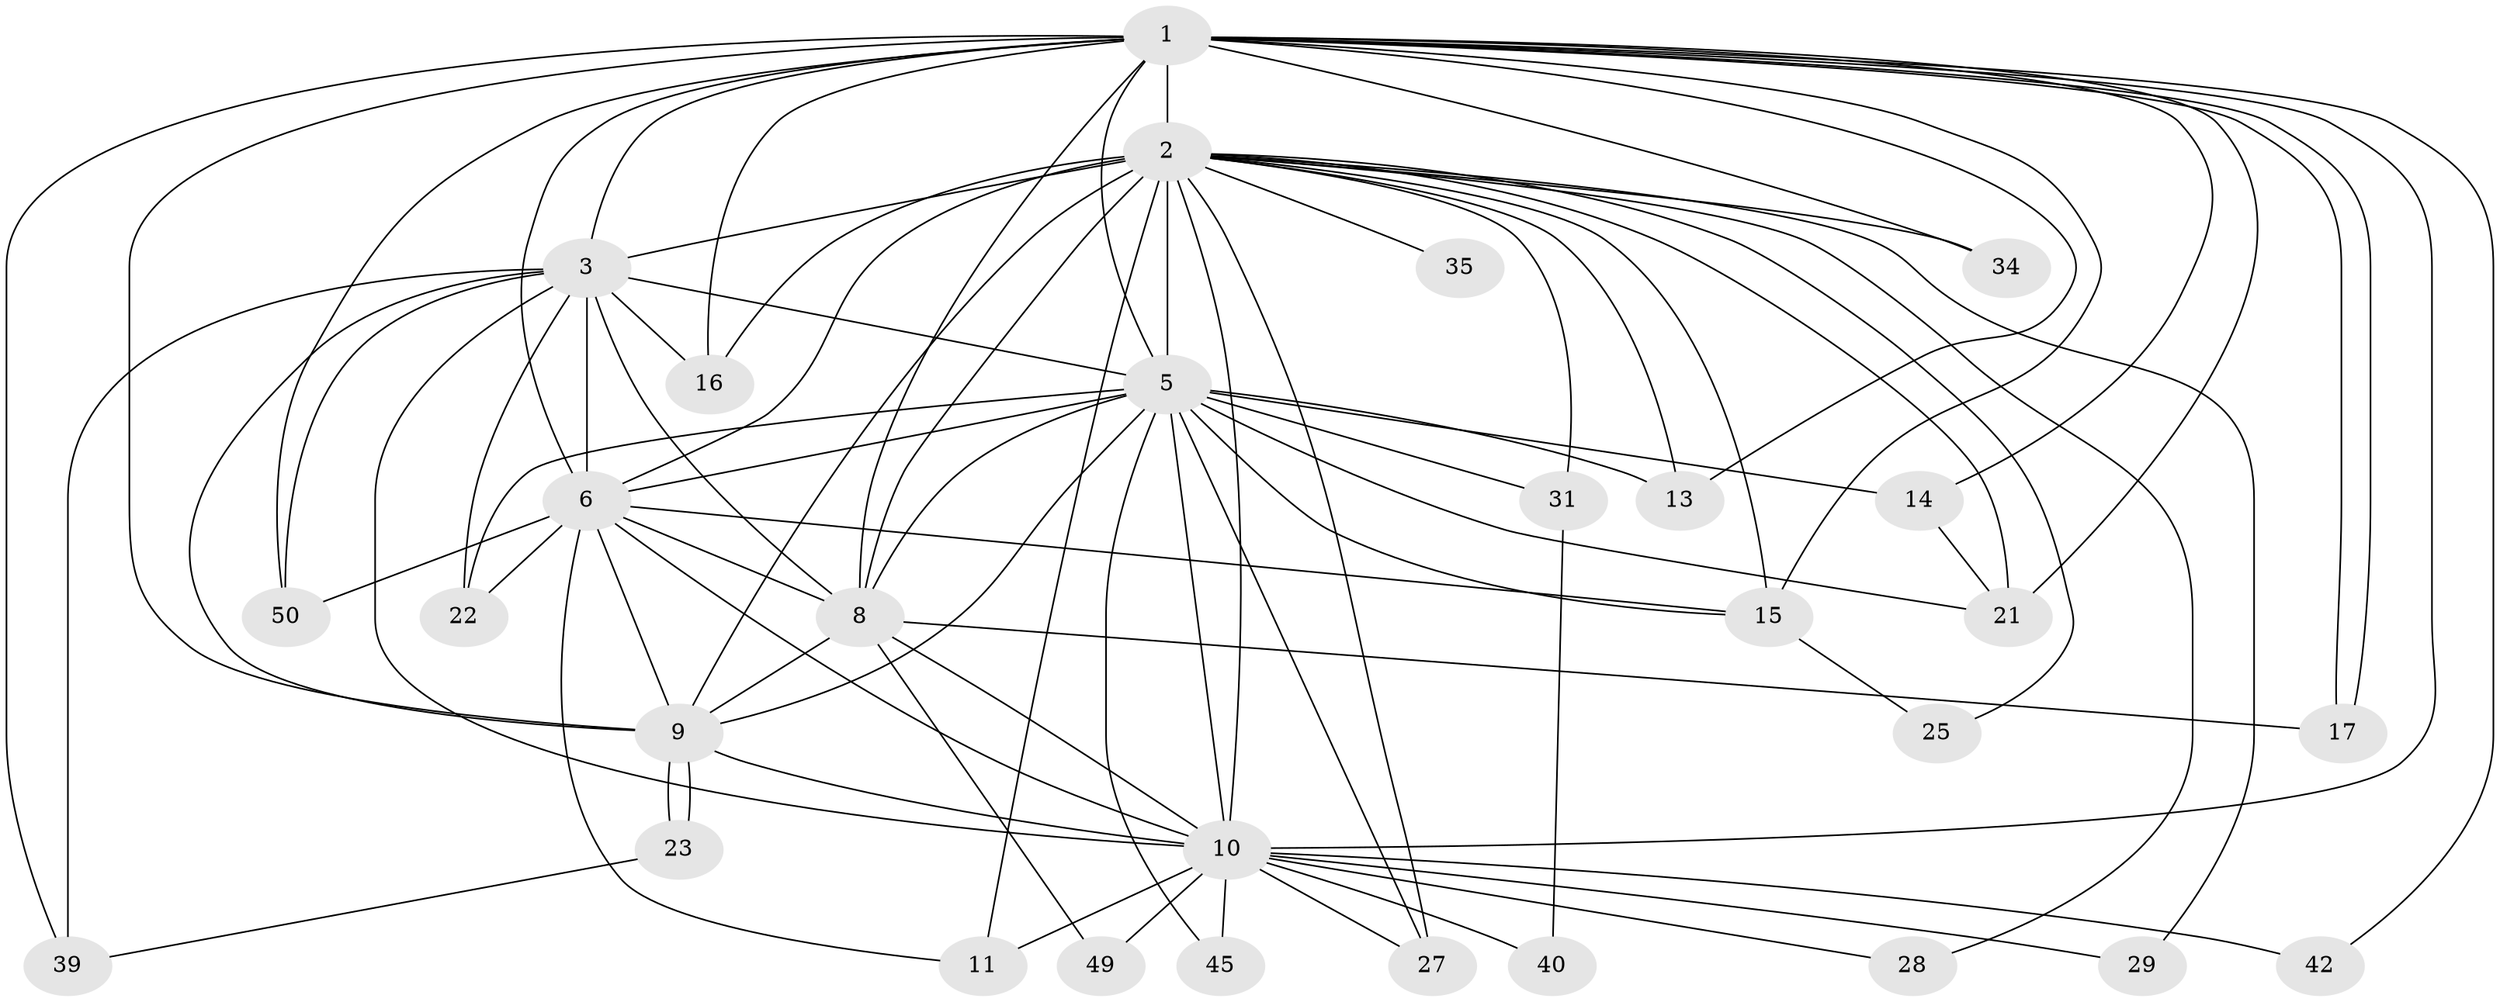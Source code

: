 // original degree distribution, {21: 0.03278688524590164, 22: 0.01639344262295082, 14: 0.01639344262295082, 11: 0.01639344262295082, 19: 0.01639344262295082, 13: 0.03278688524590164, 17: 0.01639344262295082, 15: 0.01639344262295082, 3: 0.18032786885245902, 2: 0.5573770491803278, 5: 0.04918032786885246, 4: 0.04918032786885246}
// Generated by graph-tools (version 1.1) at 2025/13/03/09/25 04:13:59]
// undirected, 30 vertices, 83 edges
graph export_dot {
graph [start="1"]
  node [color=gray90,style=filled];
  1;
  2 [super="+4"];
  3 [super="+32+30+12+60+24"];
  5 [super="+20"];
  6;
  8;
  9 [super="+53+36+44"];
  10 [super="+19+41"];
  11 [super="+48"];
  13 [super="+59+43+18"];
  14;
  15 [super="+47+26"];
  16;
  17 [super="+57"];
  21 [super="+38+37"];
  22;
  23;
  25;
  27 [super="+46"];
  28;
  29;
  31 [super="+55"];
  34;
  35;
  39;
  40;
  42;
  45;
  49;
  50 [super="+61"];
  1 -- 2 [weight=3];
  1 -- 3;
  1 -- 5;
  1 -- 6;
  1 -- 8;
  1 -- 9;
  1 -- 10 [weight=2];
  1 -- 13;
  1 -- 14;
  1 -- 15;
  1 -- 16;
  1 -- 17;
  1 -- 17;
  1 -- 34;
  1 -- 39;
  1 -- 42;
  1 -- 50;
  1 -- 21;
  2 -- 3 [weight=7];
  2 -- 5 [weight=3];
  2 -- 6 [weight=3];
  2 -- 8 [weight=3];
  2 -- 9 [weight=3];
  2 -- 10 [weight=3];
  2 -- 13 [weight=3];
  2 -- 16;
  2 -- 21 [weight=2];
  2 -- 28;
  2 -- 29;
  2 -- 34;
  2 -- 35 [weight=2];
  2 -- 27;
  2 -- 31 [weight=2];
  2 -- 11;
  2 -- 25;
  2 -- 15;
  3 -- 5;
  3 -- 6;
  3 -- 8;
  3 -- 9;
  3 -- 10 [weight=3];
  3 -- 16;
  3 -- 39;
  3 -- 50;
  3 -- 22;
  5 -- 6;
  5 -- 8 [weight=2];
  5 -- 9 [weight=2];
  5 -- 10;
  5 -- 14;
  5 -- 15;
  5 -- 21;
  5 -- 22;
  5 -- 27;
  5 -- 31;
  5 -- 45;
  5 -- 13;
  6 -- 8;
  6 -- 9;
  6 -- 10;
  6 -- 22;
  6 -- 50;
  6 -- 15;
  6 -- 11;
  8 -- 9 [weight=2];
  8 -- 10;
  8 -- 49;
  8 -- 17;
  9 -- 10 [weight=3];
  9 -- 23;
  9 -- 23;
  10 -- 11;
  10 -- 27;
  10 -- 28;
  10 -- 29;
  10 -- 40;
  10 -- 42;
  10 -- 45;
  10 -- 49;
  14 -- 21;
  15 -- 25;
  23 -- 39;
  31 -- 40;
}

